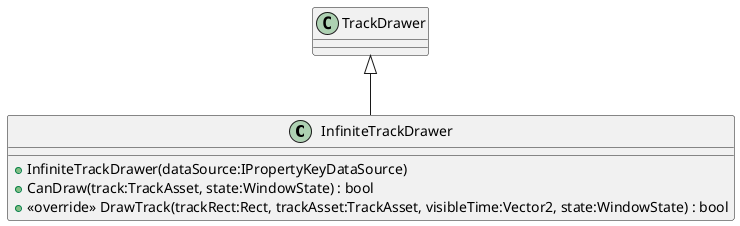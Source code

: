 @startuml
class InfiniteTrackDrawer {
    + InfiniteTrackDrawer(dataSource:IPropertyKeyDataSource)
    + CanDraw(track:TrackAsset, state:WindowState) : bool
    + <<override>> DrawTrack(trackRect:Rect, trackAsset:TrackAsset, visibleTime:Vector2, state:WindowState) : bool
}
TrackDrawer <|-- InfiniteTrackDrawer
@enduml
